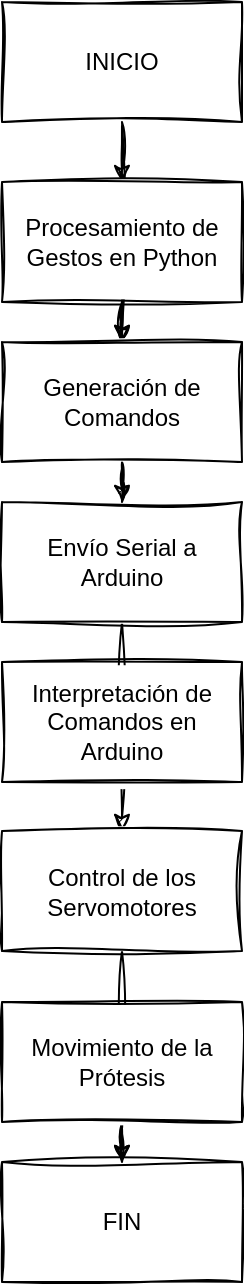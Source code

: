 <mxfile version="22.1.3" type="github">
  <diagram name="Página-1" id="oD-YLq-MhvnjV4YYsH_N">
    <mxGraphModel dx="1434" dy="800" grid="1" gridSize="10" guides="1" tooltips="1" connect="1" arrows="1" fold="1" page="1" pageScale="1" pageWidth="827" pageHeight="1169" math="0" shadow="0">
      <root>
        <mxCell id="0" />
        <mxCell id="1" parent="0" />
        <mxCell id="MYf8DOTjzPSC4UsA_pSK-18" value="" style="edgeStyle=orthogonalEdgeStyle;rounded=0;orthogonalLoop=1;jettySize=auto;html=1;fontColor=default;sketch=1;curveFitting=1;jiggle=2;labelBackgroundColor=none;" edge="1" parent="1" source="MYf8DOTjzPSC4UsA_pSK-2" target="MYf8DOTjzPSC4UsA_pSK-6">
          <mxGeometry relative="1" as="geometry" />
        </mxCell>
        <mxCell id="MYf8DOTjzPSC4UsA_pSK-2" value="INICIO" style="rounded=0;whiteSpace=wrap;html=1;labelBackgroundColor=none;sketch=1;curveFitting=1;jiggle=2;" vertex="1" parent="1">
          <mxGeometry x="354" y="140" width="120" height="60" as="geometry" />
        </mxCell>
        <mxCell id="MYf8DOTjzPSC4UsA_pSK-5" value="" style="edgeStyle=orthogonalEdgeStyle;rounded=0;orthogonalLoop=1;jettySize=auto;html=1;exitX=0.5;exitY=1;exitDx=0;exitDy=0;entryX=0.5;entryY=0;entryDx=0;entryDy=0;labelBackgroundColor=none;fontColor=default;sketch=1;curveFitting=1;jiggle=2;" edge="1" parent="1" source="MYf8DOTjzPSC4UsA_pSK-2" target="MYf8DOTjzPSC4UsA_pSK-4">
          <mxGeometry relative="1" as="geometry">
            <mxPoint x="420" y="230" as="targetPoint" />
          </mxGeometry>
        </mxCell>
        <mxCell id="MYf8DOTjzPSC4UsA_pSK-7" value="" style="edgeStyle=orthogonalEdgeStyle;rounded=0;orthogonalLoop=1;jettySize=auto;html=1;labelBackgroundColor=none;fontColor=default;sketch=1;curveFitting=1;jiggle=2;" edge="1" parent="1" source="MYf8DOTjzPSC4UsA_pSK-4" target="MYf8DOTjzPSC4UsA_pSK-6">
          <mxGeometry relative="1" as="geometry" />
        </mxCell>
        <mxCell id="MYf8DOTjzPSC4UsA_pSK-4" value="Procesamiento de Gestos en Python" style="rounded=0;whiteSpace=wrap;html=1;labelBackgroundColor=none;sketch=1;curveFitting=1;jiggle=2;" vertex="1" parent="1">
          <mxGeometry x="354" y="230" width="120" height="60" as="geometry" />
        </mxCell>
        <mxCell id="MYf8DOTjzPSC4UsA_pSK-9" value="" style="edgeStyle=orthogonalEdgeStyle;rounded=0;orthogonalLoop=1;jettySize=auto;html=1;labelBackgroundColor=none;fontColor=default;sketch=1;curveFitting=1;jiggle=2;" edge="1" parent="1" source="MYf8DOTjzPSC4UsA_pSK-6" target="MYf8DOTjzPSC4UsA_pSK-8">
          <mxGeometry relative="1" as="geometry" />
        </mxCell>
        <mxCell id="MYf8DOTjzPSC4UsA_pSK-6" value="Generación de Comandos " style="rounded=0;whiteSpace=wrap;html=1;labelBackgroundColor=none;sketch=1;curveFitting=1;jiggle=2;" vertex="1" parent="1">
          <mxGeometry x="354" y="310" width="120" height="60" as="geometry" />
        </mxCell>
        <mxCell id="MYf8DOTjzPSC4UsA_pSK-13" value="" style="edgeStyle=orthogonalEdgeStyle;rounded=0;orthogonalLoop=1;jettySize=auto;html=1;labelBackgroundColor=none;fontColor=default;sketch=1;curveFitting=1;jiggle=2;" edge="1" parent="1" source="MYf8DOTjzPSC4UsA_pSK-8" target="MYf8DOTjzPSC4UsA_pSK-11">
          <mxGeometry relative="1" as="geometry" />
        </mxCell>
        <mxCell id="MYf8DOTjzPSC4UsA_pSK-8" value="Envío Serial a Arduino " style="rounded=0;whiteSpace=wrap;html=1;labelBackgroundColor=none;sketch=1;curveFitting=1;jiggle=2;" vertex="1" parent="1">
          <mxGeometry x="354" y="390" width="120" height="60" as="geometry" />
        </mxCell>
        <mxCell id="MYf8DOTjzPSC4UsA_pSK-10" value="Interpretación de Comandos en Arduino" style="rounded=0;whiteSpace=wrap;html=1;labelBackgroundColor=none;sketch=1;curveFitting=1;jiggle=2;" vertex="1" parent="1">
          <mxGeometry x="354" y="470" width="120" height="60" as="geometry" />
        </mxCell>
        <mxCell id="MYf8DOTjzPSC4UsA_pSK-17" value="" style="edgeStyle=orthogonalEdgeStyle;rounded=0;orthogonalLoop=1;jettySize=auto;html=1;labelBackgroundColor=none;fontColor=default;sketch=1;curveFitting=1;jiggle=2;" edge="1" parent="1" source="MYf8DOTjzPSC4UsA_pSK-11" target="MYf8DOTjzPSC4UsA_pSK-15">
          <mxGeometry relative="1" as="geometry" />
        </mxCell>
        <mxCell id="MYf8DOTjzPSC4UsA_pSK-11" value="Control de los Servomotores" style="rounded=0;whiteSpace=wrap;html=1;labelBackgroundColor=none;sketch=1;curveFitting=1;jiggle=2;" vertex="1" parent="1">
          <mxGeometry x="354" y="554.5" width="120" height="60" as="geometry" />
        </mxCell>
        <mxCell id="MYf8DOTjzPSC4UsA_pSK-16" value="" style="edgeStyle=orthogonalEdgeStyle;rounded=0;orthogonalLoop=1;jettySize=auto;html=1;labelBackgroundColor=none;fontColor=default;sketch=1;curveFitting=1;jiggle=2;" edge="1" parent="1" source="MYf8DOTjzPSC4UsA_pSK-14" target="MYf8DOTjzPSC4UsA_pSK-15">
          <mxGeometry relative="1" as="geometry" />
        </mxCell>
        <mxCell id="MYf8DOTjzPSC4UsA_pSK-14" value="Movimiento de la Prótesis" style="rounded=0;whiteSpace=wrap;html=1;labelBackgroundColor=none;sketch=1;curveFitting=1;jiggle=2;" vertex="1" parent="1">
          <mxGeometry x="354" y="640" width="120" height="60" as="geometry" />
        </mxCell>
        <mxCell id="MYf8DOTjzPSC4UsA_pSK-15" value="FIN" style="rounded=0;whiteSpace=wrap;html=1;labelBackgroundColor=none;sketch=1;curveFitting=1;jiggle=2;" vertex="1" parent="1">
          <mxGeometry x="354" y="720" width="120" height="60" as="geometry" />
        </mxCell>
      </root>
    </mxGraphModel>
  </diagram>
</mxfile>
